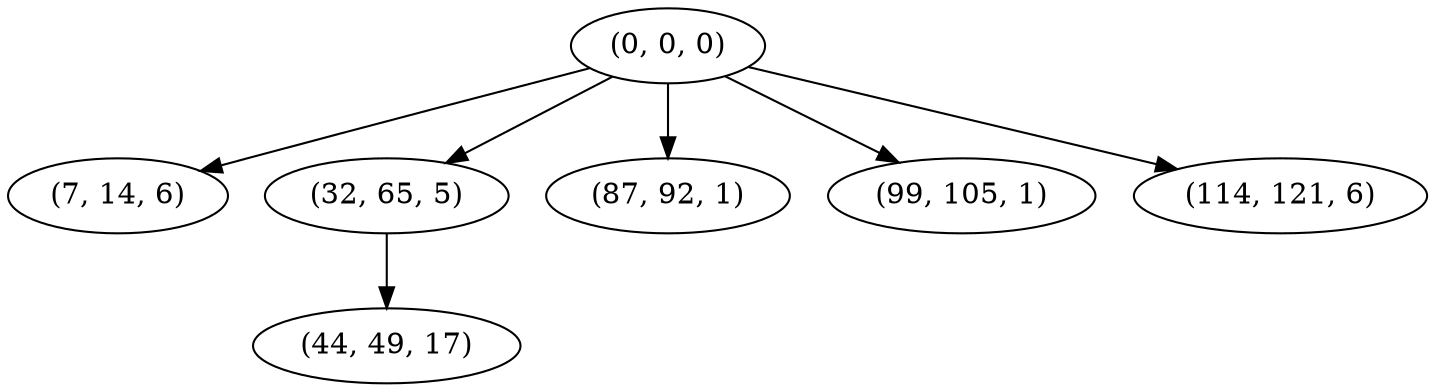 digraph tree {
    "(0, 0, 0)";
    "(7, 14, 6)";
    "(32, 65, 5)";
    "(44, 49, 17)";
    "(87, 92, 1)";
    "(99, 105, 1)";
    "(114, 121, 6)";
    "(0, 0, 0)" -> "(7, 14, 6)";
    "(0, 0, 0)" -> "(32, 65, 5)";
    "(0, 0, 0)" -> "(87, 92, 1)";
    "(0, 0, 0)" -> "(99, 105, 1)";
    "(0, 0, 0)" -> "(114, 121, 6)";
    "(32, 65, 5)" -> "(44, 49, 17)";
}

